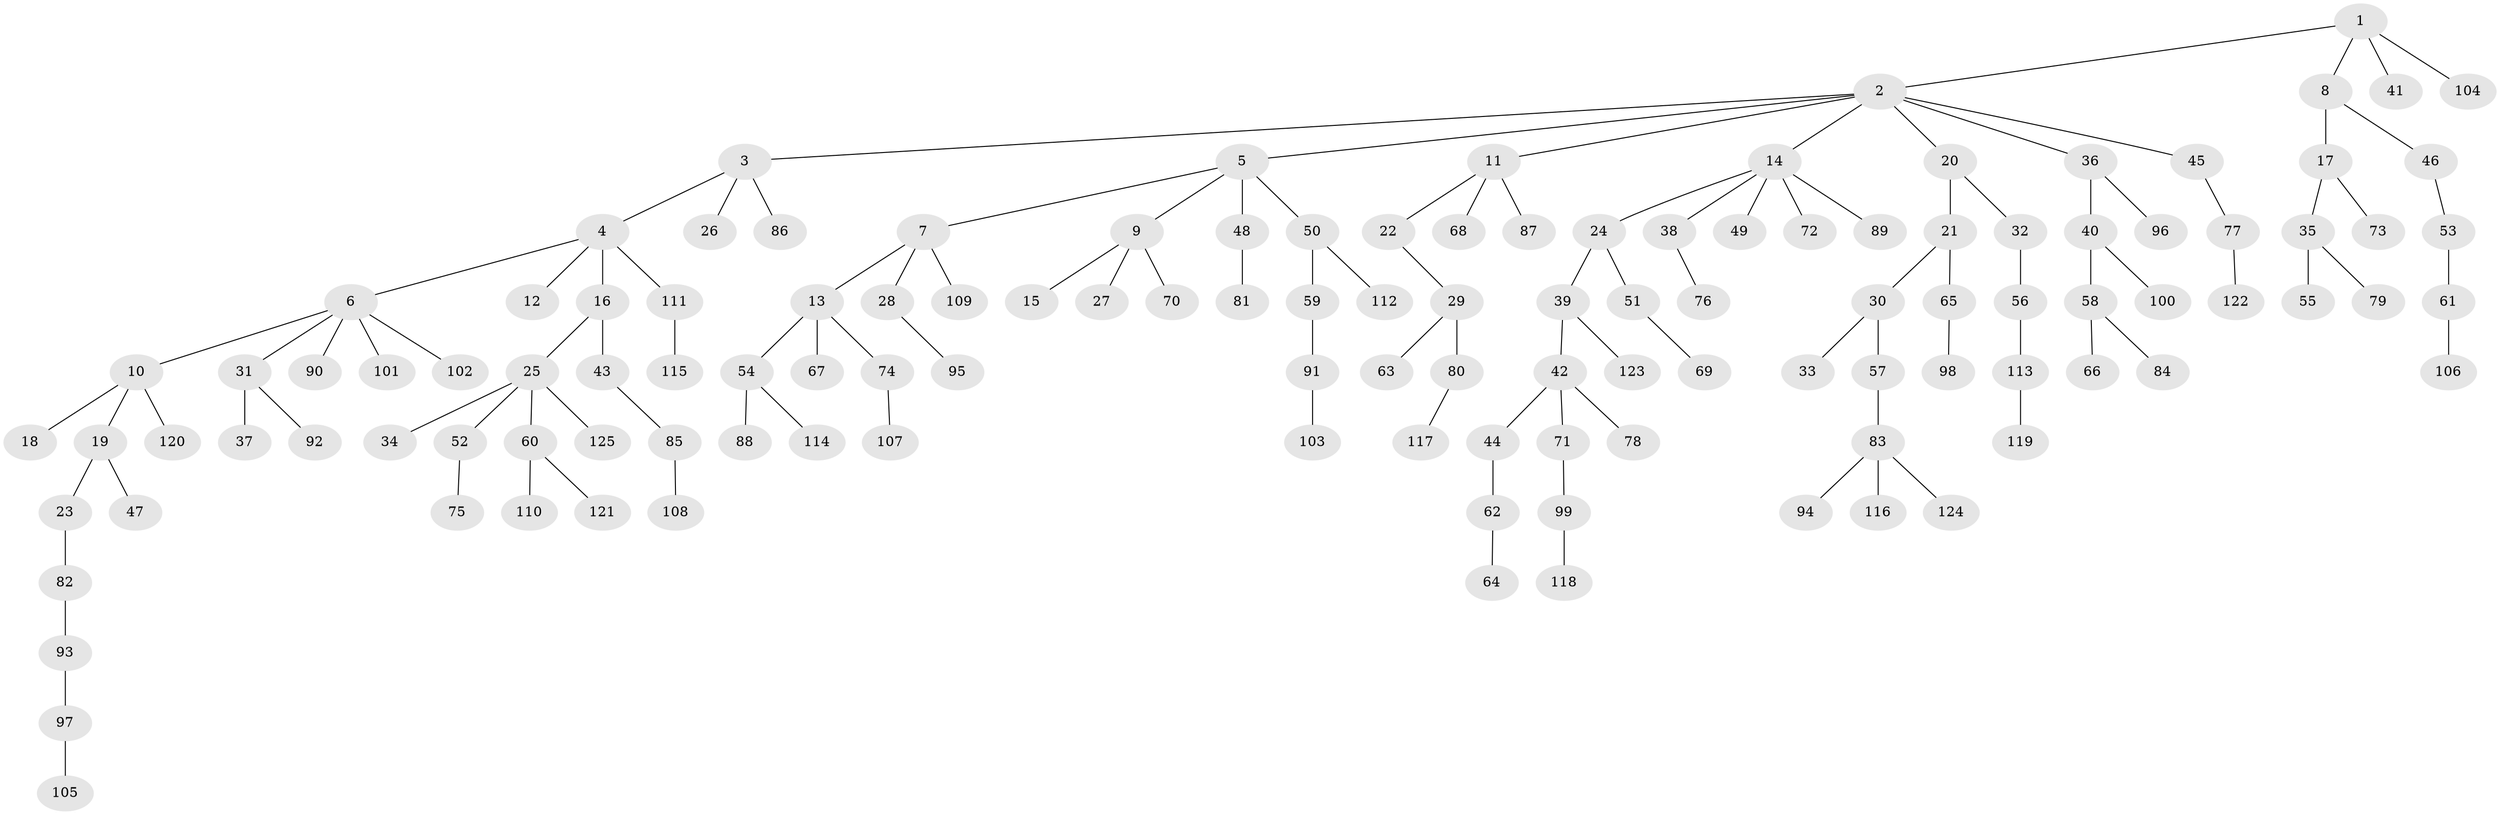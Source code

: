 // Generated by graph-tools (version 1.1) at 2025/52/03/09/25 04:52:35]
// undirected, 125 vertices, 124 edges
graph export_dot {
graph [start="1"]
  node [color=gray90,style=filled];
  1;
  2;
  3;
  4;
  5;
  6;
  7;
  8;
  9;
  10;
  11;
  12;
  13;
  14;
  15;
  16;
  17;
  18;
  19;
  20;
  21;
  22;
  23;
  24;
  25;
  26;
  27;
  28;
  29;
  30;
  31;
  32;
  33;
  34;
  35;
  36;
  37;
  38;
  39;
  40;
  41;
  42;
  43;
  44;
  45;
  46;
  47;
  48;
  49;
  50;
  51;
  52;
  53;
  54;
  55;
  56;
  57;
  58;
  59;
  60;
  61;
  62;
  63;
  64;
  65;
  66;
  67;
  68;
  69;
  70;
  71;
  72;
  73;
  74;
  75;
  76;
  77;
  78;
  79;
  80;
  81;
  82;
  83;
  84;
  85;
  86;
  87;
  88;
  89;
  90;
  91;
  92;
  93;
  94;
  95;
  96;
  97;
  98;
  99;
  100;
  101;
  102;
  103;
  104;
  105;
  106;
  107;
  108;
  109;
  110;
  111;
  112;
  113;
  114;
  115;
  116;
  117;
  118;
  119;
  120;
  121;
  122;
  123;
  124;
  125;
  1 -- 2;
  1 -- 8;
  1 -- 41;
  1 -- 104;
  2 -- 3;
  2 -- 5;
  2 -- 11;
  2 -- 14;
  2 -- 20;
  2 -- 36;
  2 -- 45;
  3 -- 4;
  3 -- 26;
  3 -- 86;
  4 -- 6;
  4 -- 12;
  4 -- 16;
  4 -- 111;
  5 -- 7;
  5 -- 9;
  5 -- 48;
  5 -- 50;
  6 -- 10;
  6 -- 31;
  6 -- 90;
  6 -- 101;
  6 -- 102;
  7 -- 13;
  7 -- 28;
  7 -- 109;
  8 -- 17;
  8 -- 46;
  9 -- 15;
  9 -- 27;
  9 -- 70;
  10 -- 18;
  10 -- 19;
  10 -- 120;
  11 -- 22;
  11 -- 68;
  11 -- 87;
  13 -- 54;
  13 -- 67;
  13 -- 74;
  14 -- 24;
  14 -- 38;
  14 -- 49;
  14 -- 72;
  14 -- 89;
  16 -- 25;
  16 -- 43;
  17 -- 35;
  17 -- 73;
  19 -- 23;
  19 -- 47;
  20 -- 21;
  20 -- 32;
  21 -- 30;
  21 -- 65;
  22 -- 29;
  23 -- 82;
  24 -- 39;
  24 -- 51;
  25 -- 34;
  25 -- 52;
  25 -- 60;
  25 -- 125;
  28 -- 95;
  29 -- 63;
  29 -- 80;
  30 -- 33;
  30 -- 57;
  31 -- 37;
  31 -- 92;
  32 -- 56;
  35 -- 55;
  35 -- 79;
  36 -- 40;
  36 -- 96;
  38 -- 76;
  39 -- 42;
  39 -- 123;
  40 -- 58;
  40 -- 100;
  42 -- 44;
  42 -- 71;
  42 -- 78;
  43 -- 85;
  44 -- 62;
  45 -- 77;
  46 -- 53;
  48 -- 81;
  50 -- 59;
  50 -- 112;
  51 -- 69;
  52 -- 75;
  53 -- 61;
  54 -- 88;
  54 -- 114;
  56 -- 113;
  57 -- 83;
  58 -- 66;
  58 -- 84;
  59 -- 91;
  60 -- 110;
  60 -- 121;
  61 -- 106;
  62 -- 64;
  65 -- 98;
  71 -- 99;
  74 -- 107;
  77 -- 122;
  80 -- 117;
  82 -- 93;
  83 -- 94;
  83 -- 116;
  83 -- 124;
  85 -- 108;
  91 -- 103;
  93 -- 97;
  97 -- 105;
  99 -- 118;
  111 -- 115;
  113 -- 119;
}
